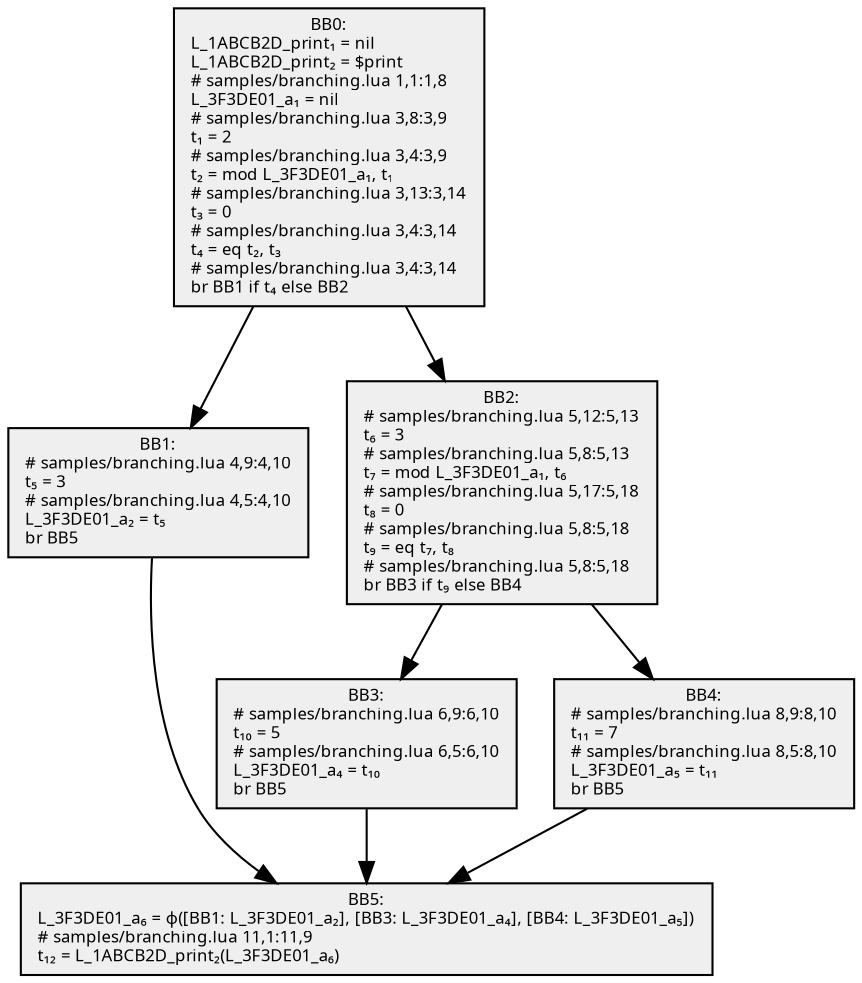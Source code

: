 digraph {
  node[shape=box style=filled fontsize=8 fontname="Cascadia Code" fillcolor="#efefef"];
  BB0 [label="BB0:\nL_1ABCB2D_print₁ = nil\lL_1ABCB2D_print₂ = $print\l# samples/branching.lua 1,1:1,8\lL_3F3DE01_a₁ = nil\l# samples/branching.lua 3,8:3,9\lt₁ = 2\l# samples/branching.lua 3,4:3,9\lt₂ = mod L_3F3DE01_a₁, t₁\l# samples/branching.lua 3,13:3,14\lt₃ = 0\l# samples/branching.lua 3,4:3,14\lt₄ = eq t₂, t₃\l# samples/branching.lua 3,4:3,14\lbr BB1 if t₄ else BB2\l"];
  BB1 [label="BB1:\n# samples/branching.lua 4,9:4,10\lt₅ = 3\l# samples/branching.lua 4,5:4,10\lL_3F3DE01_a₂ = t₅\lbr BB5\l"];
  BB2 [label="BB2:\n# samples/branching.lua 5,12:5,13\lt₆ = 3\l# samples/branching.lua 5,8:5,13\lt₇ = mod L_3F3DE01_a₁, t₆\l# samples/branching.lua 5,17:5,18\lt₈ = 0\l# samples/branching.lua 5,8:5,18\lt₉ = eq t₇, t₈\l# samples/branching.lua 5,8:5,18\lbr BB3 if t₉ else BB4\l"];
  BB3 [label="BB3:\n# samples/branching.lua 6,9:6,10\lt₁₀ = 5\l# samples/branching.lua 6,5:6,10\lL_3F3DE01_a₄ = t₁₀\lbr BB5\l"];
  BB4 [label="BB4:\n# samples/branching.lua 8,9:8,10\lt₁₁ = 7\l# samples/branching.lua 8,5:8,10\lL_3F3DE01_a₅ = t₁₁\lbr BB5\l"];
  BB5 [label="BB5:\nL_3F3DE01_a₆ = ϕ([BB1: L_3F3DE01_a₂], [BB3: L_3F3DE01_a₄], [BB4: L_3F3DE01_a₅])\l# samples/branching.lua 11,1:11,9\lt₁₂ = L_1ABCB2D_print₂(L_3F3DE01_a₆)\l"];

  BB0 -> BB1;
  BB0 -> BB2;
  BB2 -> BB3;
  BB2 -> BB4;
  BB1 -> BB5;
  BB3 -> BB5;
  BB4 -> BB5;
}
